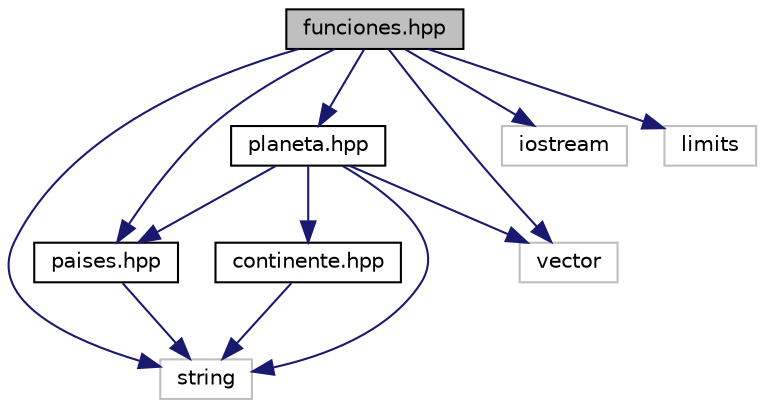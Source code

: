 digraph "funciones.hpp"
{
 // LATEX_PDF_SIZE
  edge [fontname="Helvetica",fontsize="10",labelfontname="Helvetica",labelfontsize="10"];
  node [fontname="Helvetica",fontsize="10",shape=record];
  Node1 [label="funciones.hpp",height=0.2,width=0.4,color="black", fillcolor="grey75", style="filled", fontcolor="black",tooltip="Se realizan las definiciones de las funciones utilizadas en el programa."];
  Node1 -> Node2 [color="midnightblue",fontsize="10",style="solid",fontname="Helvetica"];
  Node2 [label="paises.hpp",height=0.2,width=0.4,color="black", fillcolor="white", style="filled",URL="$paises_8hpp.html",tooltip="Se realizan las declaraciones de las diferentes clases relacionadas con países, sus métdos y atributo..."];
  Node2 -> Node3 [color="midnightblue",fontsize="10",style="solid",fontname="Helvetica"];
  Node3 [label="string",height=0.2,width=0.4,color="grey75", fillcolor="white", style="filled",tooltip=" "];
  Node1 -> Node4 [color="midnightblue",fontsize="10",style="solid",fontname="Helvetica"];
  Node4 [label="planeta.hpp",height=0.2,width=0.4,color="black", fillcolor="white", style="filled",URL="$planeta_8hpp.html",tooltip="Se realizan las declaraciones de la clase Planeta, sus métdos y atributos."];
  Node4 -> Node5 [color="midnightblue",fontsize="10",style="solid",fontname="Helvetica"];
  Node5 [label="continente.hpp",height=0.2,width=0.4,color="black", fillcolor="white", style="filled",URL="$continente_8hpp.html",tooltip="Se realizan las declaraciones de la clase Planeta, sus métdos y atributos."];
  Node5 -> Node3 [color="midnightblue",fontsize="10",style="solid",fontname="Helvetica"];
  Node4 -> Node2 [color="midnightblue",fontsize="10",style="solid",fontname="Helvetica"];
  Node4 -> Node3 [color="midnightblue",fontsize="10",style="solid",fontname="Helvetica"];
  Node4 -> Node6 [color="midnightblue",fontsize="10",style="solid",fontname="Helvetica"];
  Node6 [label="vector",height=0.2,width=0.4,color="grey75", fillcolor="white", style="filled",tooltip=" "];
  Node1 -> Node7 [color="midnightblue",fontsize="10",style="solid",fontname="Helvetica"];
  Node7 [label="iostream",height=0.2,width=0.4,color="grey75", fillcolor="white", style="filled",tooltip=" "];
  Node1 -> Node3 [color="midnightblue",fontsize="10",style="solid",fontname="Helvetica"];
  Node1 -> Node8 [color="midnightblue",fontsize="10",style="solid",fontname="Helvetica"];
  Node8 [label="limits",height=0.2,width=0.4,color="grey75", fillcolor="white", style="filled",tooltip=" "];
  Node1 -> Node6 [color="midnightblue",fontsize="10",style="solid",fontname="Helvetica"];
}
